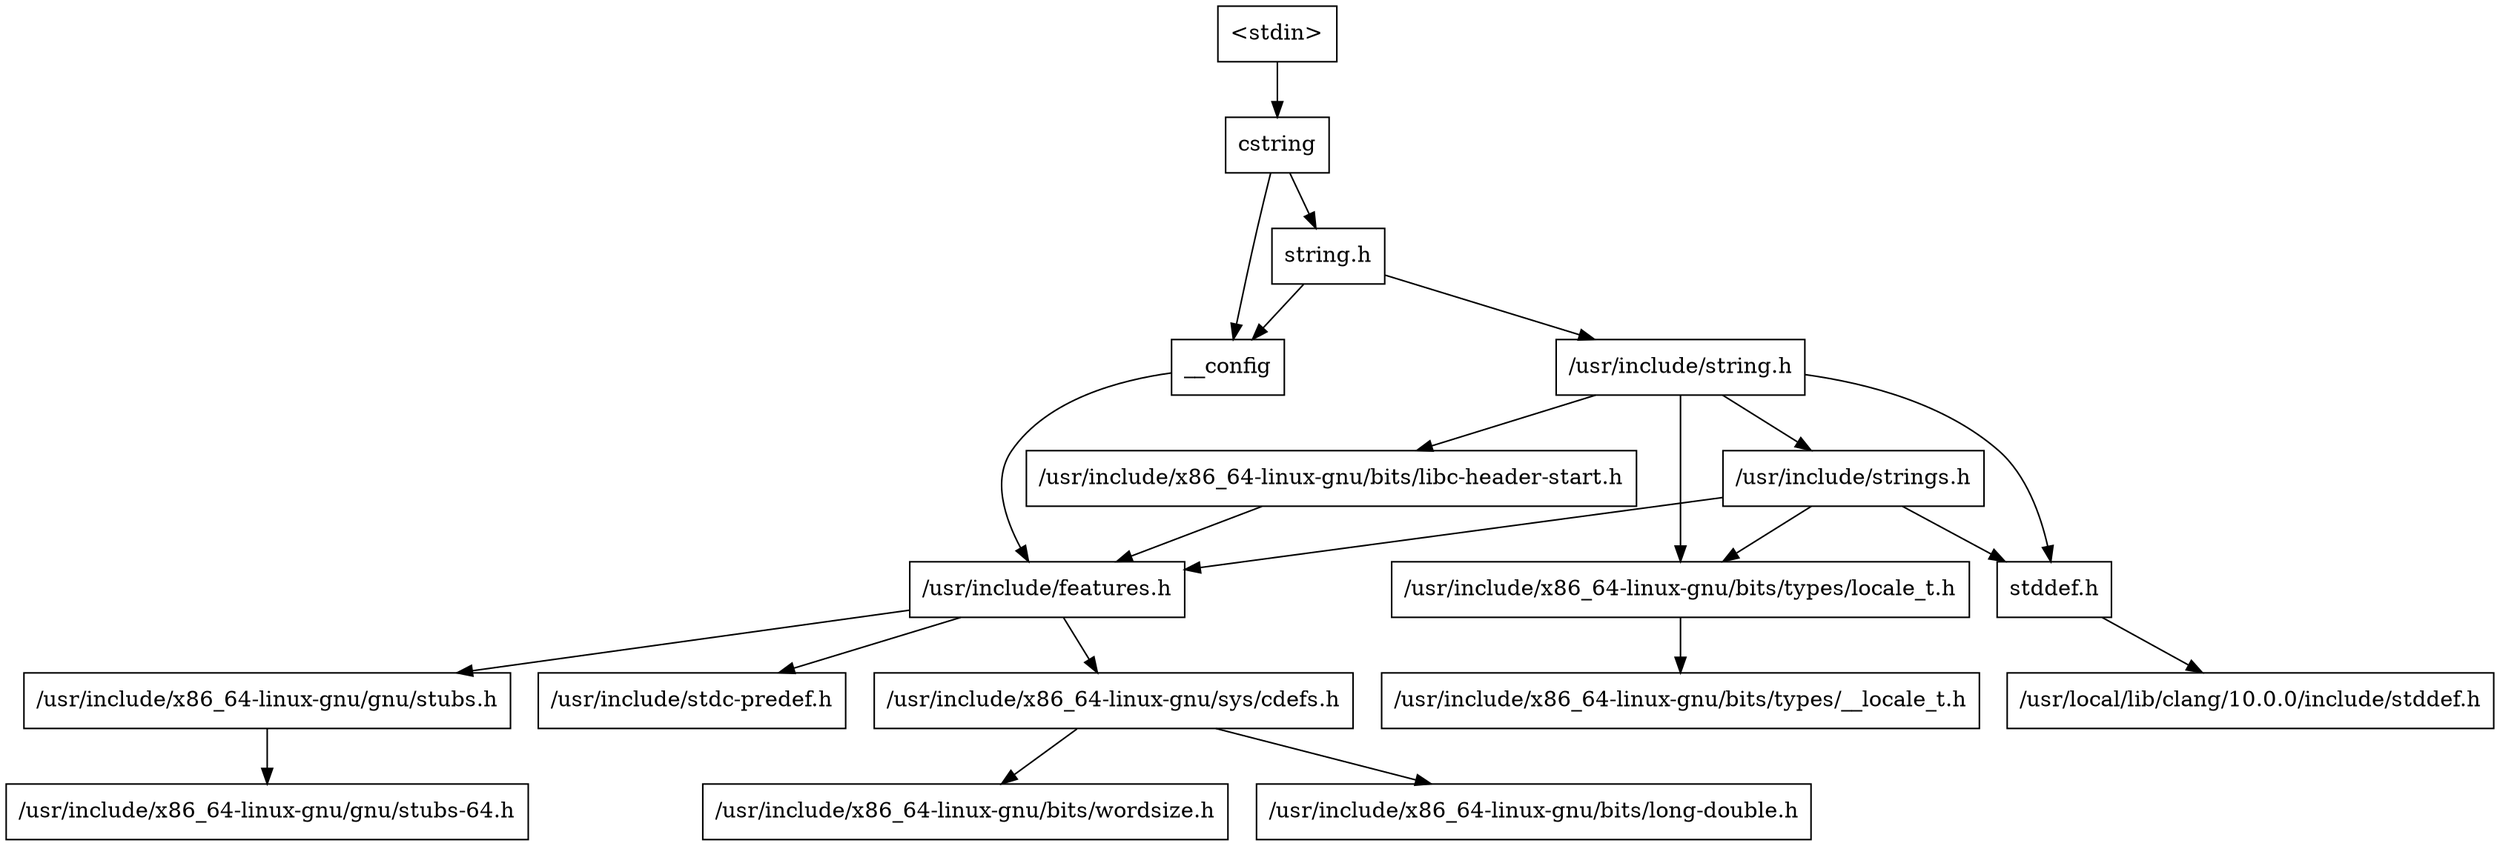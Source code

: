 digraph "dependencies" {
  header_0 [ shape="box", label="\<stdin\>" ];
  header_1 [ shape="box", label="cstring" ];
  header_11 [ shape="box", label="string.h" ];
  header_12 [ shape="box", label="/usr/include/string.h" ];
  header_13 [ shape="box", label="/usr/include/x86_64-linux-gnu/bits/libc-header-start.h" ];
  header_14 [ shape="box", label="stddef.h" ];
  header_15 [ shape="box", label="/usr/local/lib/clang/10.0.0/include/stddef.h" ];
  header_16 [ shape="box", label="/usr/include/x86_64-linux-gnu/bits/types/locale_t.h" ];
  header_17 [ shape="box", label="/usr/include/x86_64-linux-gnu/bits/types/__locale_t.h" ];
  header_18 [ shape="box", label="/usr/include/strings.h" ];
  header_2 [ shape="box", label="__config" ];
  header_3 [ shape="box", label="/usr/include/features.h" ];
  header_4 [ shape="box", label="/usr/include/stdc-predef.h" ];
  header_5 [ shape="box", label="/usr/include/x86_64-linux-gnu/sys/cdefs.h" ];
  header_6 [ shape="box", label="/usr/include/x86_64-linux-gnu/bits/wordsize.h" ];
  header_7 [ shape="box", label="/usr/include/x86_64-linux-gnu/bits/long-double.h" ];
  header_8 [ shape="box", label="/usr/include/x86_64-linux-gnu/gnu/stubs.h" ];
  header_9 [ shape="box", label="/usr/include/x86_64-linux-gnu/gnu/stubs-64.h" ];
  header_14 -> header_15;
  header_16 -> header_17;
  header_11 -> header_2;
  header_11 -> header_12;
  header_12 -> header_14;
  header_12 -> header_16;
  header_12 -> header_18;
  header_12 -> header_13;
  header_13 -> header_3;
  header_18 -> header_14;
  header_18 -> header_16;
  header_18 -> header_3;
  header_5 -> header_6;
  header_5 -> header_7;
  header_2 -> header_3;
  header_3 -> header_4;
  header_3 -> header_5;
  header_3 -> header_8;
  header_0 -> header_1;
  header_1 -> header_2;
  header_1 -> header_11;
  header_8 -> header_9;
}